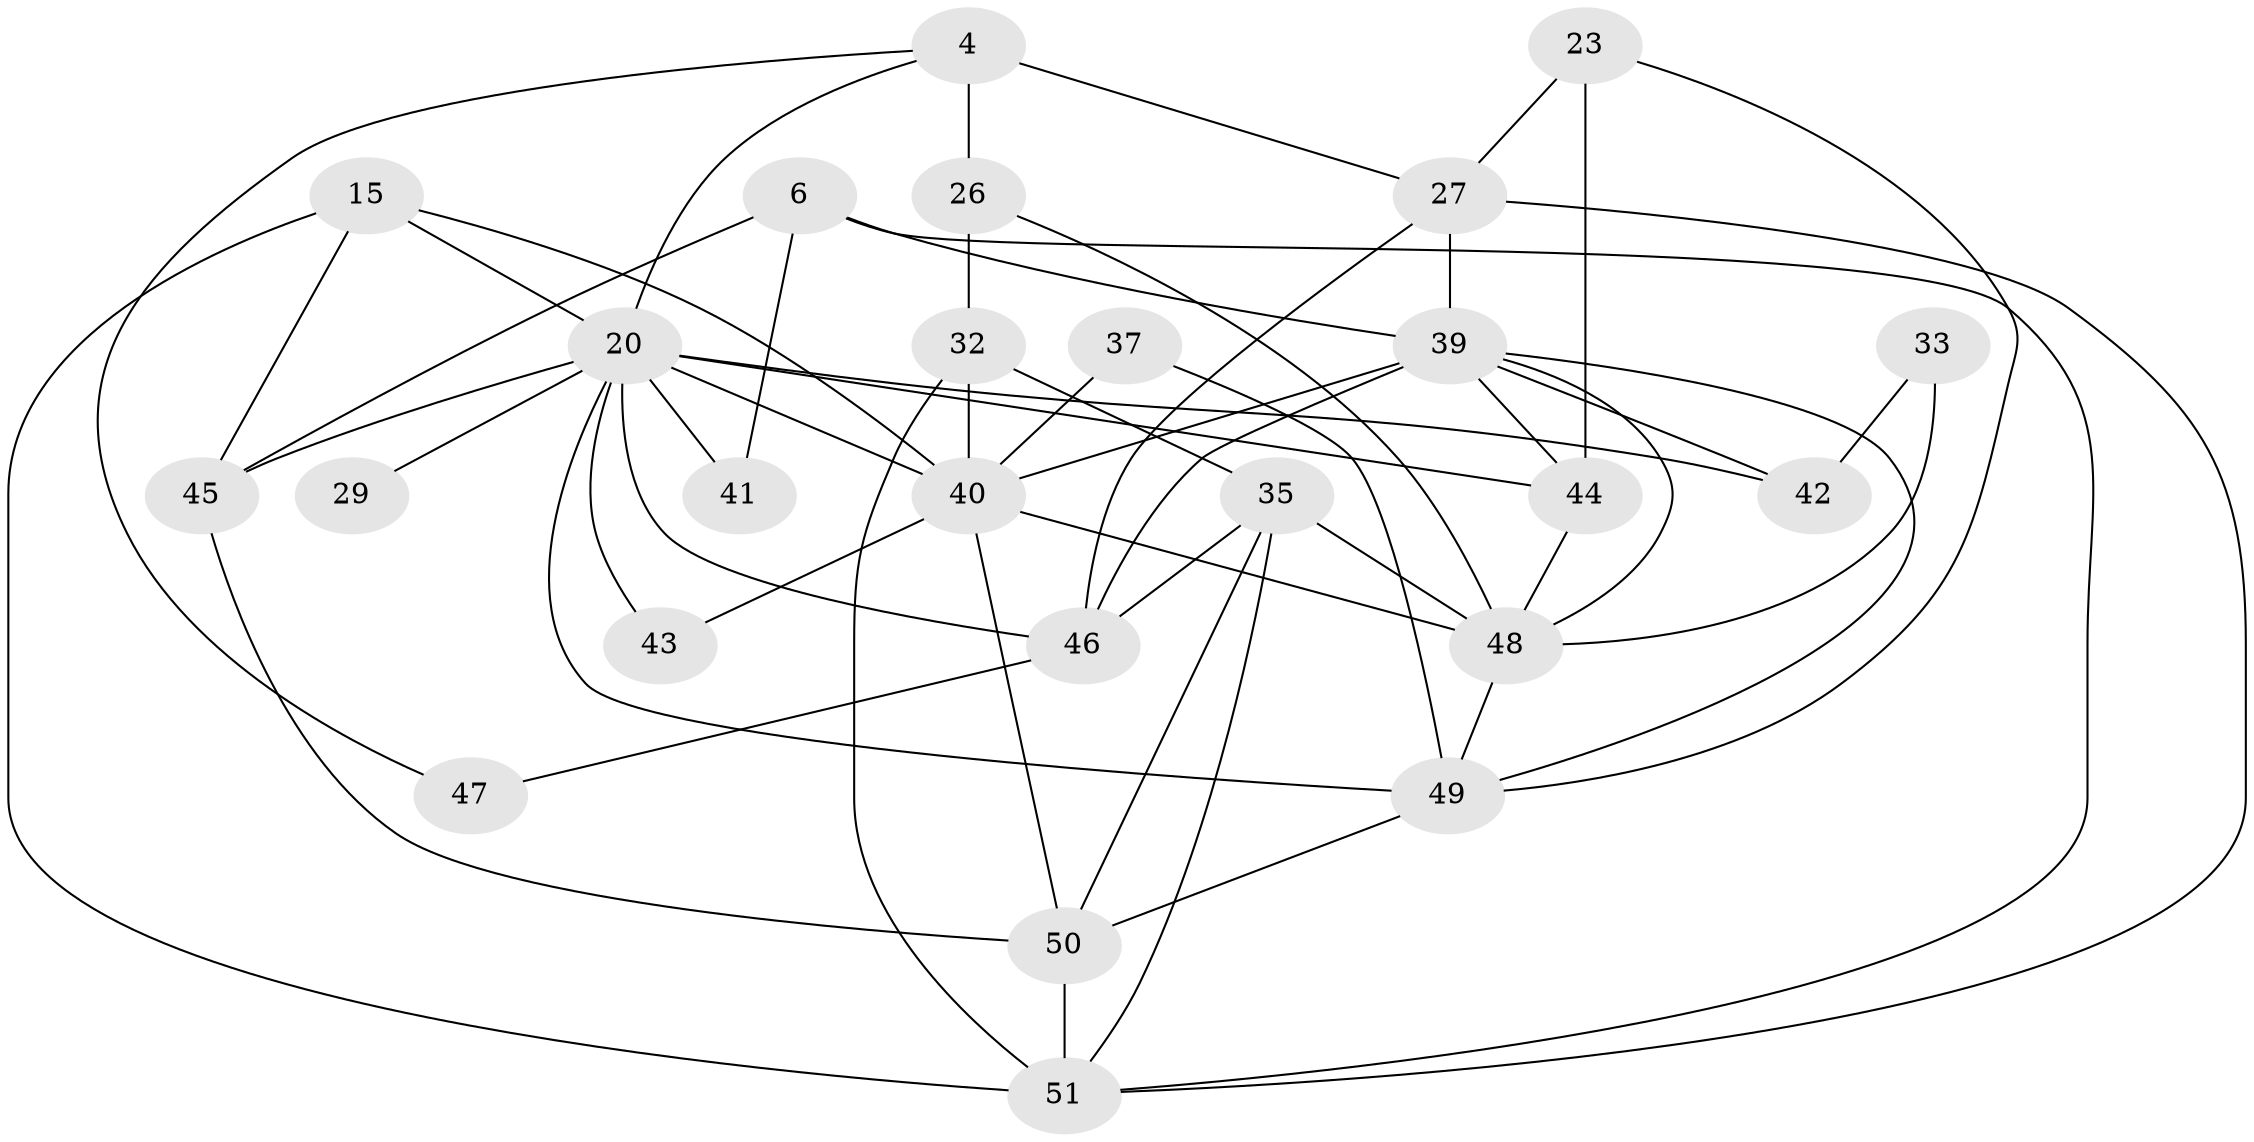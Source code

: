 // original degree distribution, {5: 0.23529411764705882, 6: 0.11764705882352941, 3: 0.2549019607843137, 4: 0.23529411764705882, 2: 0.13725490196078433, 7: 0.0196078431372549}
// Generated by graph-tools (version 1.1) at 2025/48/03/09/25 04:48:57]
// undirected, 25 vertices, 55 edges
graph export_dot {
graph [start="1"]
  node [color=gray90,style=filled];
  4;
  6 [super="+1"];
  15;
  20 [super="+11+13"];
  23;
  26 [super="+8"];
  27 [super="+12"];
  29;
  32 [super="+19"];
  33 [super="+18"];
  35 [super="+30"];
  37;
  39 [super="+34+31+7"];
  40 [super="+10+3+24"];
  41;
  42;
  43;
  44 [super="+5"];
  45;
  46 [super="+38"];
  47;
  48 [super="+17"];
  49 [super="+16+25"];
  50 [super="+22+28"];
  51 [super="+36"];
  4 -- 27;
  4 -- 26 [weight=2];
  4 -- 47;
  4 -- 20;
  6 -- 45 [weight=2];
  6 -- 41 [weight=2];
  6 -- 51 [weight=2];
  6 -- 39 [weight=2];
  15 -- 20;
  15 -- 45;
  15 -- 51 [weight=2];
  15 -- 40 [weight=2];
  20 -- 43;
  20 -- 44;
  20 -- 42 [weight=2];
  20 -- 29 [weight=2];
  20 -- 40;
  20 -- 41 [weight=2];
  20 -- 45;
  20 -- 46;
  20 -- 49 [weight=2];
  23 -- 44 [weight=2];
  23 -- 27;
  23 -- 49 [weight=2];
  26 -- 32;
  26 -- 48;
  27 -- 51;
  27 -- 46;
  27 -- 39;
  32 -- 51 [weight=2];
  32 -- 35 [weight=2];
  32 -- 40 [weight=2];
  33 -- 48 [weight=2];
  33 -- 42;
  35 -- 51;
  35 -- 48 [weight=3];
  35 -- 46 [weight=2];
  35 -- 50;
  37 -- 40;
  37 -- 49;
  39 -- 49;
  39 -- 48;
  39 -- 42;
  39 -- 44;
  39 -- 40;
  39 -- 46;
  40 -- 43;
  40 -- 50;
  40 -- 48;
  44 -- 48;
  45 -- 50;
  46 -- 47;
  48 -- 49;
  49 -- 50;
  50 -- 51;
}
